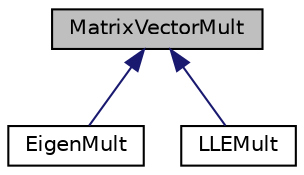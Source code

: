 digraph "MatrixVectorMult"
{
  edge [fontname="Helvetica",fontsize="10",labelfontname="Helvetica",labelfontsize="10"];
  node [fontname="Helvetica",fontsize="10",shape=record];
  Node1 [label="MatrixVectorMult",height=0.2,width=0.4,color="black", fillcolor="grey75", style="filled" fontcolor="black"];
  Node1 -> Node2 [dir="back",color="midnightblue",fontsize="10",style="solid",fontname="Helvetica"];
  Node2 [label="EigenMult",height=0.2,width=0.4,color="black", fillcolor="white", style="filled",URL="$class_eigen_mult.html"];
  Node1 -> Node3 [dir="back",color="midnightblue",fontsize="10",style="solid",fontname="Helvetica"];
  Node3 [label="LLEMult",height=0.2,width=0.4,color="black", fillcolor="white", style="filled",URL="$class_l_l_e_mult.html"];
}
